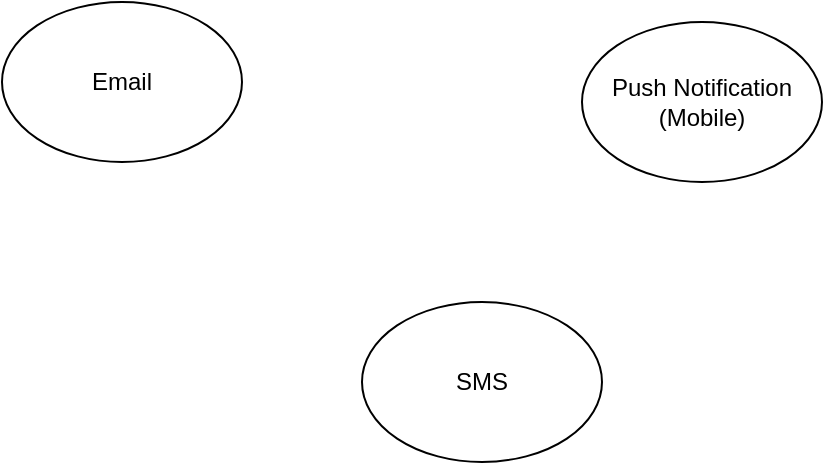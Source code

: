 <mxfile version="14.9.4" type="device"><diagram id="CeNIlz388Q-E6LLI98Dd" name="Page-1"><mxGraphModel dx="946" dy="522" grid="1" gridSize="10" guides="1" tooltips="1" connect="1" arrows="1" fold="1" page="1" pageScale="1" pageWidth="850" pageHeight="1100" math="0" shadow="0"><root><mxCell id="0"/><mxCell id="1" parent="0"/><mxCell id="WHEglQFyL8CT4pJ988gJ-1" value="SMS" style="ellipse;whiteSpace=wrap;html=1;" vertex="1" parent="1"><mxGeometry x="360" y="230" width="120" height="80" as="geometry"/></mxCell><mxCell id="WHEglQFyL8CT4pJ988gJ-2" value="Email" style="ellipse;whiteSpace=wrap;html=1;" vertex="1" parent="1"><mxGeometry x="180" y="80" width="120" height="80" as="geometry"/></mxCell><mxCell id="WHEglQFyL8CT4pJ988gJ-4" value="Push Notification (Mobile)" style="ellipse;whiteSpace=wrap;html=1;" vertex="1" parent="1"><mxGeometry x="470" y="90" width="120" height="80" as="geometry"/></mxCell></root></mxGraphModel></diagram></mxfile>